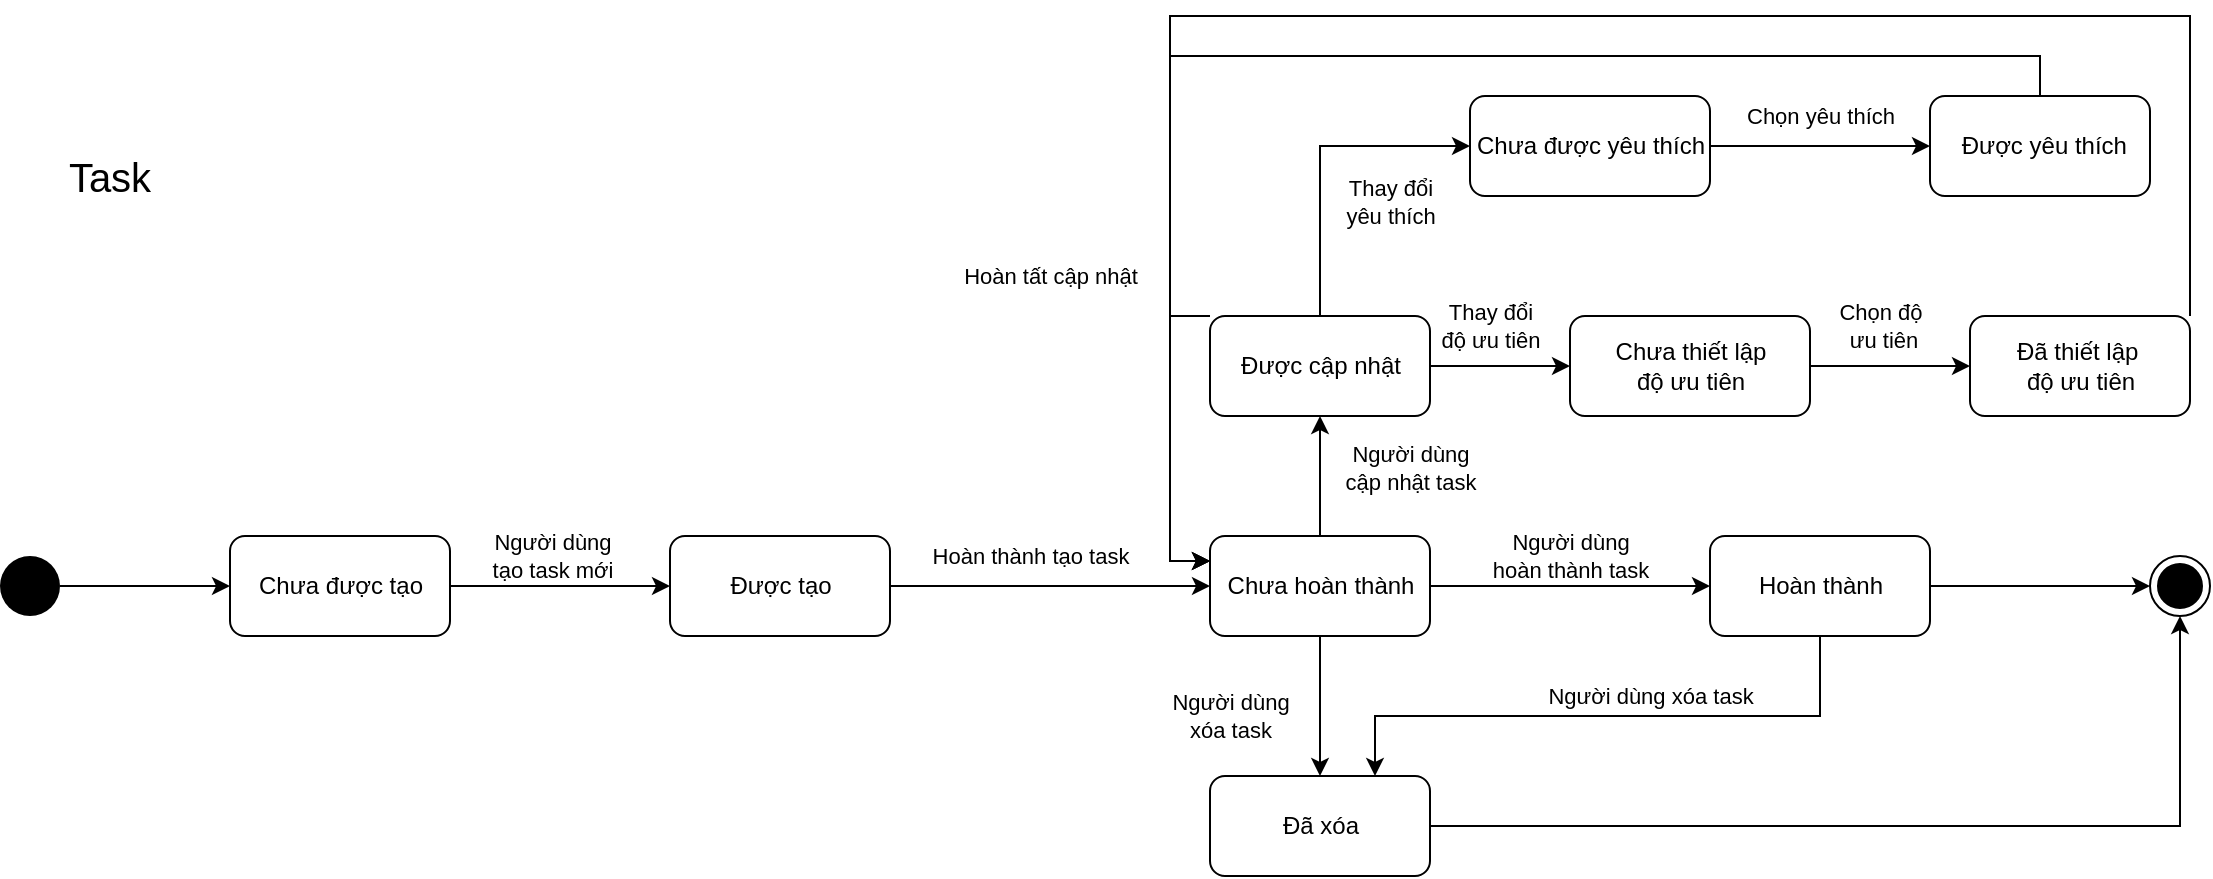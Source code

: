 <mxfile version="13.9.8" type="google"><diagram id="-2g0X9PXaSORKTAx2E6a" name="Page-1"><mxGraphModel dx="1930" dy="1754" grid="1" gridSize="10" guides="1" tooltips="1" connect="1" arrows="1" fold="1" page="1" pageScale="1" pageWidth="827" pageHeight="1169" math="0" shadow="0"><root><mxCell id="0"/><mxCell id="1" parent="0"/><mxCell id="-SZ-eI7GjoAsr7BrF_N5-13" style="edgeStyle=orthogonalEdgeStyle;rounded=0;orthogonalLoop=1;jettySize=auto;html=1;exitX=0.5;exitY=0;exitDx=0;exitDy=0;" parent="1" source="-SZ-eI7GjoAsr7BrF_N5-24" target="-SZ-eI7GjoAsr7BrF_N5-12" edge="1"><mxGeometry relative="1" as="geometry"/></mxCell><mxCell id="-SZ-eI7GjoAsr7BrF_N5-14" value="Người dùng&lt;br&gt;cập nhật task" style="edgeLabel;html=1;align=center;verticalAlign=middle;resizable=0;points=[];" parent="-SZ-eI7GjoAsr7BrF_N5-13" vertex="1" connectable="0"><mxGeometry x="0.131" y="1" relative="1" as="geometry"><mxPoint x="46" as="offset"/></mxGeometry></mxCell><mxCell id="-SZ-eI7GjoAsr7BrF_N5-25" style="edgeStyle=orthogonalEdgeStyle;rounded=0;orthogonalLoop=1;jettySize=auto;html=1;" parent="1" source="-SZ-eI7GjoAsr7BrF_N5-3" target="-SZ-eI7GjoAsr7BrF_N5-24" edge="1"><mxGeometry relative="1" as="geometry"/></mxCell><mxCell id="-SZ-eI7GjoAsr7BrF_N5-26" value="Hoàn thành tạo task" style="edgeLabel;html=1;align=center;verticalAlign=middle;resizable=0;points=[];" parent="-SZ-eI7GjoAsr7BrF_N5-25" vertex="1" connectable="0"><mxGeometry x="-0.192" y="3" relative="1" as="geometry"><mxPoint x="5" y="-12" as="offset"/></mxGeometry></mxCell><mxCell id="-SZ-eI7GjoAsr7BrF_N5-3" value="Được tạo" style="html=1;rounded=1" parent="1" vertex="1"><mxGeometry x="170" y="250" width="110" height="50" as="geometry"/></mxCell><mxCell id="-SZ-eI7GjoAsr7BrF_N5-9" style="edgeStyle=orthogonalEdgeStyle;rounded=0;orthogonalLoop=1;jettySize=auto;html=1;exitX=1;exitY=0.5;exitDx=0;exitDy=0;" parent="1" source="3kaESi5QgHRRYRnalKQF-5" target="-SZ-eI7GjoAsr7BrF_N5-3" edge="1"><mxGeometry relative="1" as="geometry"/></mxCell><mxCell id="-SZ-eI7GjoAsr7BrF_N5-10" value="Người dùng &lt;br&gt;tạo task mới" style="edgeLabel;html=1;align=center;verticalAlign=middle;resizable=0;points=[];" parent="-SZ-eI7GjoAsr7BrF_N5-9" vertex="1" connectable="0"><mxGeometry x="0.154" y="-3" relative="1" as="geometry"><mxPoint x="-13" y="-18" as="offset"/></mxGeometry></mxCell><mxCell id="3kaESi5QgHRRYRnalKQF-6" style="edgeStyle=orthogonalEdgeStyle;rounded=0;orthogonalLoop=1;jettySize=auto;html=1;" edge="1" parent="1" source="-SZ-eI7GjoAsr7BrF_N5-8" target="3kaESi5QgHRRYRnalKQF-5"><mxGeometry relative="1" as="geometry"/></mxCell><mxCell id="-SZ-eI7GjoAsr7BrF_N5-8" value="" style="ellipse;fillColor=#000000;strokeColor=none;" parent="1" vertex="1"><mxGeometry x="-165" y="260" width="30" height="30" as="geometry"/></mxCell><mxCell id="-SZ-eI7GjoAsr7BrF_N5-16" style="edgeStyle=orthogonalEdgeStyle;rounded=0;orthogonalLoop=1;jettySize=auto;html=1;exitX=0.5;exitY=1;exitDx=0;exitDy=0;" parent="1" source="-SZ-eI7GjoAsr7BrF_N5-24" target="-SZ-eI7GjoAsr7BrF_N5-15" edge="1"><mxGeometry relative="1" as="geometry"/></mxCell><mxCell id="-SZ-eI7GjoAsr7BrF_N5-17" value="Người dùng&lt;br&gt;xóa task" style="edgeLabel;html=1;align=center;verticalAlign=middle;resizable=0;points=[];" parent="-SZ-eI7GjoAsr7BrF_N5-16" vertex="1" connectable="0"><mxGeometry x="-0.212" relative="1" as="geometry"><mxPoint x="-45" y="12.5" as="offset"/></mxGeometry></mxCell><mxCell id="3kaESi5QgHRRYRnalKQF-11" style="edgeStyle=orthogonalEdgeStyle;rounded=0;orthogonalLoop=1;jettySize=auto;html=1;entryX=0;entryY=0.25;entryDx=0;entryDy=0;" edge="1" parent="1" source="-SZ-eI7GjoAsr7BrF_N5-12" target="-SZ-eI7GjoAsr7BrF_N5-24"><mxGeometry relative="1" as="geometry"><Array as="points"><mxPoint x="420" y="140"/><mxPoint x="420" y="263"/></Array></mxGeometry></mxCell><mxCell id="3kaESi5QgHRRYRnalKQF-14" value="Hoàn tất cập nhật" style="edgeLabel;html=1;align=center;verticalAlign=middle;resizable=0;points=[];" vertex="1" connectable="0" parent="3kaESi5QgHRRYRnalKQF-11"><mxGeometry x="0.14" y="1" relative="1" as="geometry"><mxPoint x="-61" y="-93" as="offset"/></mxGeometry></mxCell><mxCell id="3kaESi5QgHRRYRnalKQF-18" style="edgeStyle=orthogonalEdgeStyle;rounded=0;orthogonalLoop=1;jettySize=auto;html=1;entryX=0;entryY=0.5;entryDx=0;entryDy=0;" edge="1" parent="1" source="-SZ-eI7GjoAsr7BrF_N5-12" target="3kaESi5QgHRRYRnalKQF-16"><mxGeometry relative="1" as="geometry"><Array as="points"><mxPoint x="495" y="55"/></Array></mxGeometry></mxCell><mxCell id="3kaESi5QgHRRYRnalKQF-19" value="Thay đổi &lt;br&gt;yêu thích" style="edgeLabel;html=1;align=center;verticalAlign=middle;resizable=0;points=[];" vertex="1" connectable="0" parent="3kaESi5QgHRRYRnalKQF-18"><mxGeometry x="-0.178" y="4" relative="1" as="geometry"><mxPoint x="39" y="9" as="offset"/></mxGeometry></mxCell><mxCell id="3kaESi5QgHRRYRnalKQF-27" value="Thay đổi &lt;br&gt;độ ưu tiên" style="edgeStyle=orthogonalEdgeStyle;rounded=0;orthogonalLoop=1;jettySize=auto;html=1;entryX=0;entryY=0.5;entryDx=0;entryDy=0;" edge="1" parent="1" source="-SZ-eI7GjoAsr7BrF_N5-12" target="3kaESi5QgHRRYRnalKQF-23"><mxGeometry x="-0.143" y="20" relative="1" as="geometry"><mxPoint as="offset"/></mxGeometry></mxCell><mxCell id="-SZ-eI7GjoAsr7BrF_N5-12" value="Được cập nhật" style="html=1;rounded=1" parent="1" vertex="1"><mxGeometry x="440" y="140" width="110" height="50" as="geometry"/></mxCell><mxCell id="-SZ-eI7GjoAsr7BrF_N5-19" style="edgeStyle=orthogonalEdgeStyle;rounded=0;orthogonalLoop=1;jettySize=auto;html=1;" parent="1" source="-SZ-eI7GjoAsr7BrF_N5-15" target="-SZ-eI7GjoAsr7BrF_N5-18" edge="1"><mxGeometry relative="1" as="geometry"/></mxCell><mxCell id="-SZ-eI7GjoAsr7BrF_N5-15" value="Đã xóa" style="html=1;rounded=1" parent="1" vertex="1"><mxGeometry x="440" y="370" width="110" height="50" as="geometry"/></mxCell><mxCell id="-SZ-eI7GjoAsr7BrF_N5-18" value="" style="ellipse;html=1;shape=endState;fillColor=#000000;strokeColor=#000000;" parent="1" vertex="1"><mxGeometry x="910" y="260" width="30" height="30" as="geometry"/></mxCell><mxCell id="-SZ-eI7GjoAsr7BrF_N5-28" style="edgeStyle=orthogonalEdgeStyle;rounded=0;orthogonalLoop=1;jettySize=auto;html=1;" parent="1" source="-SZ-eI7GjoAsr7BrF_N5-24" target="-SZ-eI7GjoAsr7BrF_N5-27" edge="1"><mxGeometry relative="1" as="geometry"/></mxCell><mxCell id="-SZ-eI7GjoAsr7BrF_N5-29" value="Người dùng &lt;br&gt;hoàn thành task" style="edgeLabel;html=1;align=center;verticalAlign=middle;resizable=0;points=[];" parent="-SZ-eI7GjoAsr7BrF_N5-28" vertex="1" connectable="0"><mxGeometry x="0.257" y="-1" relative="1" as="geometry"><mxPoint x="-18" y="-16" as="offset"/></mxGeometry></mxCell><mxCell id="-SZ-eI7GjoAsr7BrF_N5-24" value="Chưa hoàn thành" style="html=1;rounded=1" parent="1" vertex="1"><mxGeometry x="440" y="250" width="110" height="50" as="geometry"/></mxCell><mxCell id="-SZ-eI7GjoAsr7BrF_N5-30" style="edgeStyle=orthogonalEdgeStyle;rounded=0;orthogonalLoop=1;jettySize=auto;html=1;entryX=0;entryY=0.5;entryDx=0;entryDy=0;" parent="1" source="-SZ-eI7GjoAsr7BrF_N5-27" target="-SZ-eI7GjoAsr7BrF_N5-18" edge="1"><mxGeometry relative="1" as="geometry"><Array as="points"/></mxGeometry></mxCell><mxCell id="3kaESi5QgHRRYRnalKQF-13" style="edgeStyle=orthogonalEdgeStyle;rounded=0;orthogonalLoop=1;jettySize=auto;html=1;entryX=0.75;entryY=0;entryDx=0;entryDy=0;" edge="1" parent="1" source="-SZ-eI7GjoAsr7BrF_N5-27" target="-SZ-eI7GjoAsr7BrF_N5-15"><mxGeometry relative="1" as="geometry"><Array as="points"><mxPoint x="745" y="340"/><mxPoint x="523" y="340"/></Array></mxGeometry></mxCell><mxCell id="3kaESi5QgHRRYRnalKQF-15" value="Người dùng xóa task" style="edgeLabel;html=1;align=center;verticalAlign=middle;resizable=0;points=[];" vertex="1" connectable="0" parent="3kaESi5QgHRRYRnalKQF-13"><mxGeometry x="-0.252" relative="1" as="geometry"><mxPoint x="-16" y="-10" as="offset"/></mxGeometry></mxCell><mxCell id="-SZ-eI7GjoAsr7BrF_N5-27" value="Hoàn thành" style="html=1;rounded=1" parent="1" vertex="1"><mxGeometry x="690" y="250" width="110" height="50" as="geometry"/></mxCell><mxCell id="3kaESi5QgHRRYRnalKQF-5" value="Chưa được tạo" style="html=1;rounded=1" vertex="1" parent="1"><mxGeometry x="-50" y="250" width="110" height="50" as="geometry"/></mxCell><mxCell id="3kaESi5QgHRRYRnalKQF-7" value="&lt;font style=&quot;font-size: 20px&quot;&gt;Task&lt;/font&gt;" style="text;html=1;strokeColor=none;fillColor=none;align=center;verticalAlign=middle;whiteSpace=wrap;rounded=0;" vertex="1" parent="1"><mxGeometry x="-150" y="60" width="80" height="20" as="geometry"/></mxCell><mxCell id="3kaESi5QgHRRYRnalKQF-20" style="edgeStyle=orthogonalEdgeStyle;rounded=0;orthogonalLoop=1;jettySize=auto;html=1;entryX=0;entryY=0.5;entryDx=0;entryDy=0;exitX=1;exitY=0.5;exitDx=0;exitDy=0;" edge="1" parent="1" source="3kaESi5QgHRRYRnalKQF-16" target="3kaESi5QgHRRYRnalKQF-17"><mxGeometry relative="1" as="geometry"><Array as="points"><mxPoint x="800" y="55"/></Array></mxGeometry></mxCell><mxCell id="3kaESi5QgHRRYRnalKQF-21" value="Chọn yêu thích" style="edgeLabel;html=1;align=center;verticalAlign=middle;resizable=0;points=[];" vertex="1" connectable="0" parent="3kaESi5QgHRRYRnalKQF-20"><mxGeometry x="-0.242" y="-2" relative="1" as="geometry"><mxPoint x="13" y="-17" as="offset"/></mxGeometry></mxCell><mxCell id="3kaESi5QgHRRYRnalKQF-16" value="Chưa được yêu thích" style="html=1;rounded=1" vertex="1" parent="1"><mxGeometry x="570" y="30" width="120" height="50" as="geometry"/></mxCell><mxCell id="3kaESi5QgHRRYRnalKQF-22" style="edgeStyle=orthogonalEdgeStyle;rounded=0;orthogonalLoop=1;jettySize=auto;html=1;entryX=0;entryY=0.25;entryDx=0;entryDy=0;" edge="1" parent="1" source="3kaESi5QgHRRYRnalKQF-17" target="-SZ-eI7GjoAsr7BrF_N5-24"><mxGeometry relative="1" as="geometry"><Array as="points"><mxPoint x="855" y="10"/><mxPoint x="420" y="10"/><mxPoint x="420" y="263"/></Array></mxGeometry></mxCell><mxCell id="3kaESi5QgHRRYRnalKQF-17" value="&amp;nbsp;Được yêu thích" style="html=1;rounded=1" vertex="1" parent="1"><mxGeometry x="800" y="30" width="110" height="50" as="geometry"/></mxCell><mxCell id="3kaESi5QgHRRYRnalKQF-26" value="Chọn độ&lt;br&gt;&amp;nbsp;ưu tiên" style="edgeStyle=orthogonalEdgeStyle;rounded=0;orthogonalLoop=1;jettySize=auto;html=1;entryX=0;entryY=0.5;entryDx=0;entryDy=0;" edge="1" parent="1" source="3kaESi5QgHRRYRnalKQF-23" target="3kaESi5QgHRRYRnalKQF-24"><mxGeometry x="-0.143" y="20" relative="1" as="geometry"><mxPoint as="offset"/></mxGeometry></mxCell><mxCell id="3kaESi5QgHRRYRnalKQF-23" value="Chưa thiết lập&lt;br&gt;độ ưu tiên" style="html=1;rounded=1" vertex="1" parent="1"><mxGeometry x="620" y="140" width="120" height="50" as="geometry"/></mxCell><mxCell id="3kaESi5QgHRRYRnalKQF-25" style="edgeStyle=orthogonalEdgeStyle;rounded=0;orthogonalLoop=1;jettySize=auto;html=1;entryX=0;entryY=0.25;entryDx=0;entryDy=0;" edge="1" parent="1" source="3kaESi5QgHRRYRnalKQF-24" target="-SZ-eI7GjoAsr7BrF_N5-24"><mxGeometry relative="1" as="geometry"><Array as="points"><mxPoint x="930" y="-10"/><mxPoint x="420" y="-10"/><mxPoint x="420" y="263"/></Array></mxGeometry></mxCell><mxCell id="3kaESi5QgHRRYRnalKQF-24" value="Đã thiết lập&amp;nbsp;&lt;br&gt;độ ưu tiên" style="html=1;rounded=1" vertex="1" parent="1"><mxGeometry x="820" y="140" width="110" height="50" as="geometry"/></mxCell></root></mxGraphModel></diagram></mxfile>